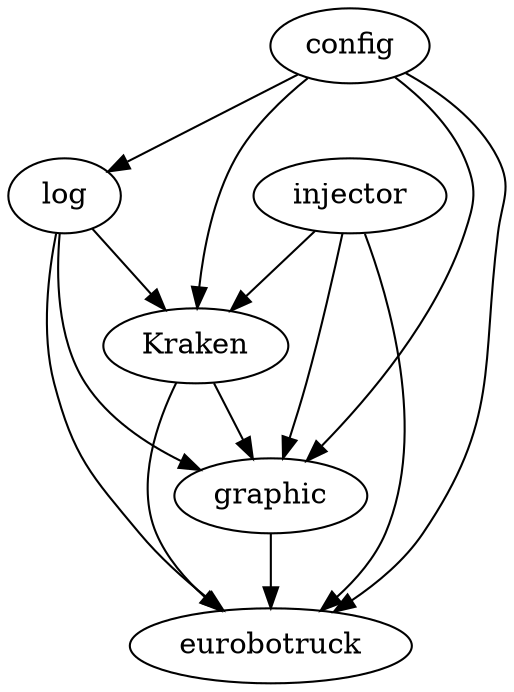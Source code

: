 digraph {
    config -> graphic
    config -> log
    config -> eurobotruck
    config -> Kraken
    log -> Kraken
    log -> graphic
    log -> eurobotruck
    injector -> graphic
    injector -> eurobotruck
    injector -> Kraken
    graphic -> eurobotruck
    Kraken -> eurobotruck
    Kraken -> graphic
    }
